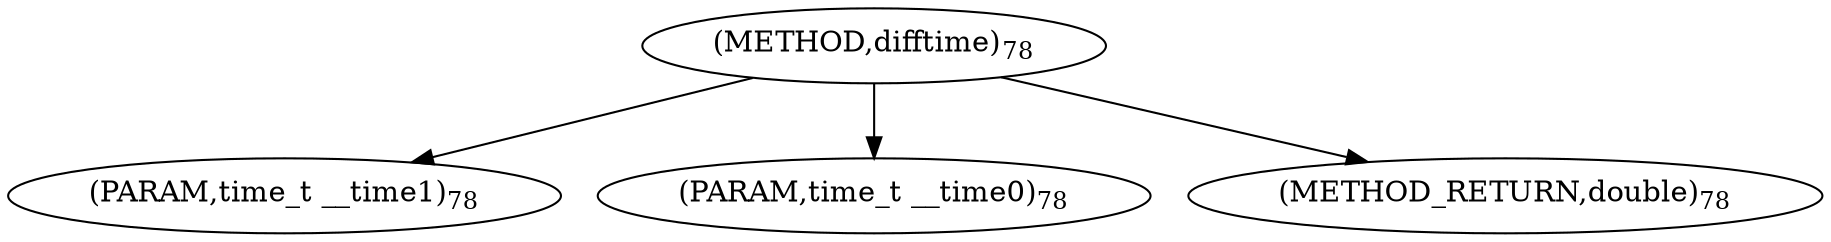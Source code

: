 digraph "difftime" {  
"7892" [label = <(METHOD,difftime)<SUB>78</SUB>> ]
"7893" [label = <(PARAM,time_t __time1)<SUB>78</SUB>> ]
"7894" [label = <(PARAM,time_t __time0)<SUB>78</SUB>> ]
"7895" [label = <(METHOD_RETURN,double)<SUB>78</SUB>> ]
  "7892" -> "7893" 
  "7892" -> "7894" 
  "7892" -> "7895" 
}
